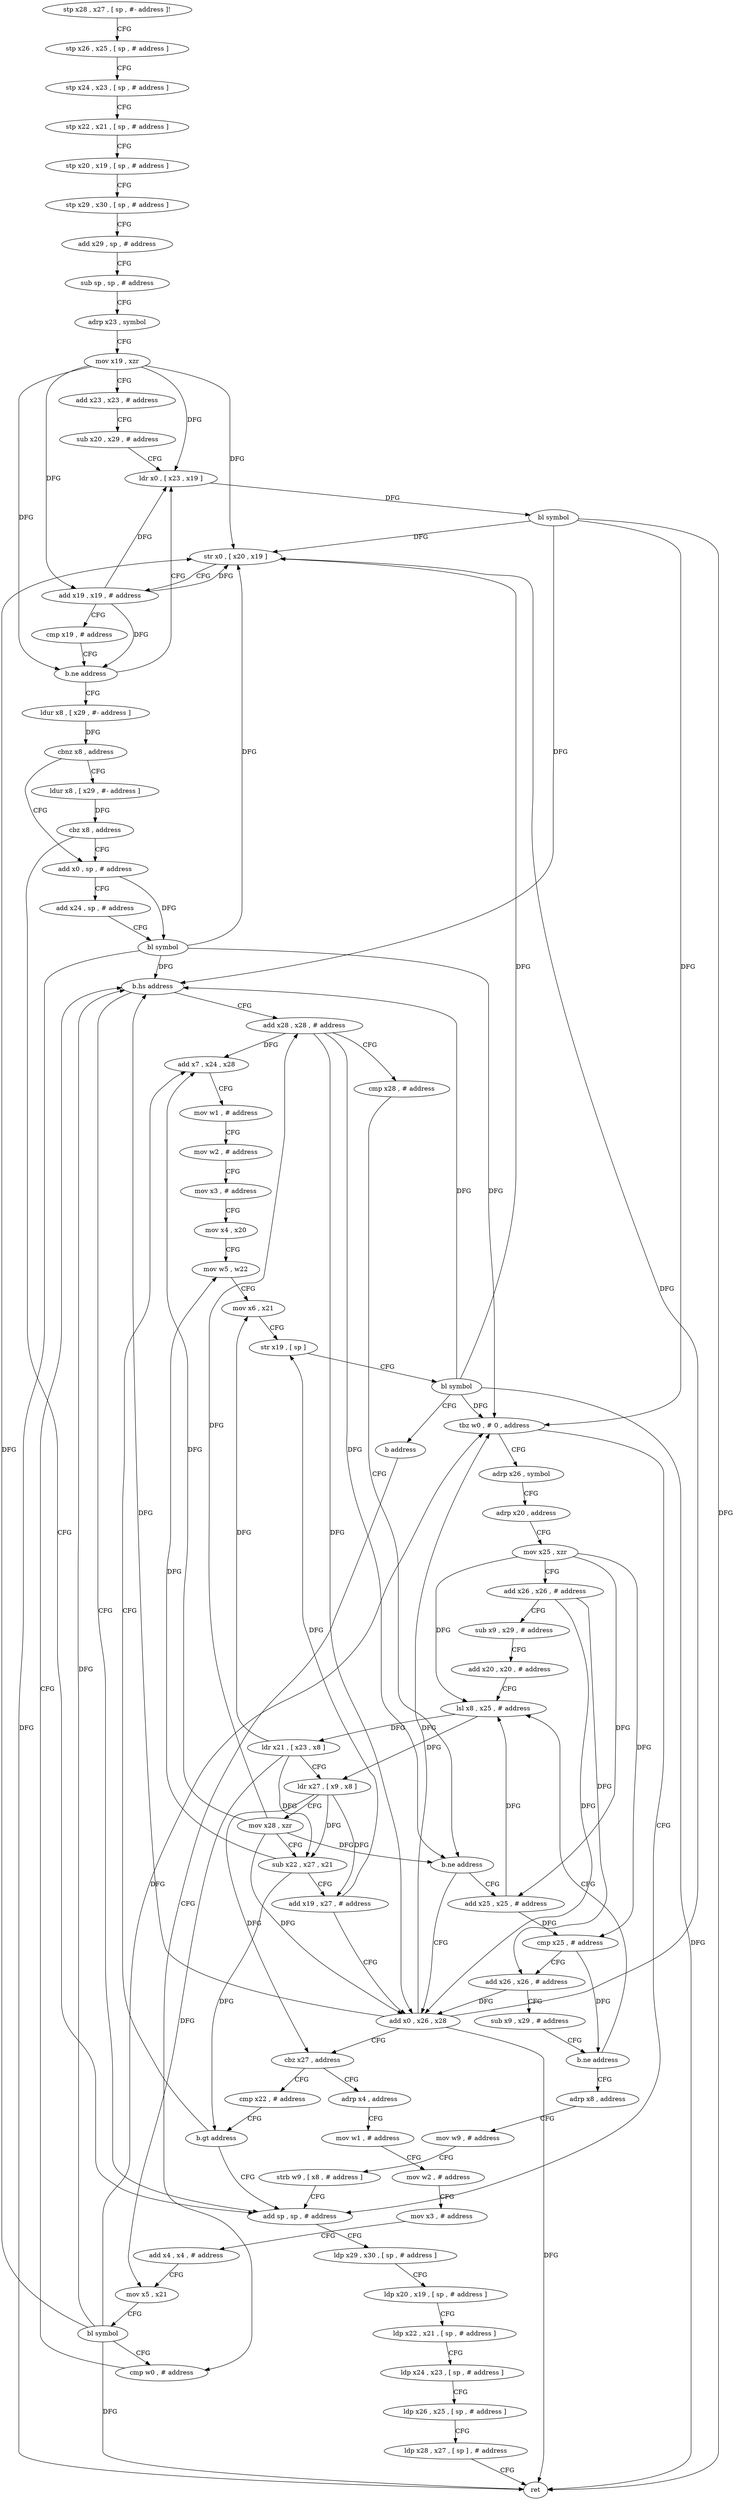 digraph "func" {
"4219752" [label = "stp x28 , x27 , [ sp , #- address ]!" ]
"4219756" [label = "stp x26 , x25 , [ sp , # address ]" ]
"4219760" [label = "stp x24 , x23 , [ sp , # address ]" ]
"4219764" [label = "stp x22 , x21 , [ sp , # address ]" ]
"4219768" [label = "stp x20 , x19 , [ sp , # address ]" ]
"4219772" [label = "stp x29 , x30 , [ sp , # address ]" ]
"4219776" [label = "add x29 , sp , # address" ]
"4219780" [label = "sub sp , sp , # address" ]
"4219784" [label = "adrp x23 , symbol" ]
"4219788" [label = "mov x19 , xzr" ]
"4219792" [label = "add x23 , x23 , # address" ]
"4219796" [label = "sub x20 , x29 , # address" ]
"4219800" [label = "ldr x0 , [ x23 , x19 ]" ]
"4219804" [label = "bl symbol" ]
"4219808" [label = "str x0 , [ x20 , x19 ]" ]
"4219812" [label = "add x19 , x19 , # address" ]
"4219816" [label = "cmp x19 , # address" ]
"4219820" [label = "b.ne address" ]
"4219824" [label = "ldur x8 , [ x29 , #- address ]" ]
"4219828" [label = "cbnz x8 , address" ]
"4219840" [label = "add x0 , sp , # address" ]
"4219832" [label = "ldur x8 , [ x29 , #- address ]" ]
"4219844" [label = "add x24 , sp , # address" ]
"4219848" [label = "bl symbol" ]
"4219852" [label = "tbz w0 , # 0 , address" ]
"4220040" [label = "add sp , sp , # address" ]
"4219856" [label = "adrp x26 , symbol" ]
"4219836" [label = "cbz x8 , address" ]
"4220044" [label = "ldp x29 , x30 , [ sp , # address ]" ]
"4220048" [label = "ldp x20 , x19 , [ sp , # address ]" ]
"4220052" [label = "ldp x22 , x21 , [ sp , # address ]" ]
"4220056" [label = "ldp x24 , x23 , [ sp , # address ]" ]
"4220060" [label = "ldp x26 , x25 , [ sp , # address ]" ]
"4220064" [label = "ldp x28 , x27 , [ sp ] , # address" ]
"4220068" [label = "ret" ]
"4219860" [label = "adrp x20 , address" ]
"4219864" [label = "mov x25 , xzr" ]
"4219868" [label = "add x26 , x26 , # address" ]
"4219872" [label = "sub x9 , x29 , # address" ]
"4219876" [label = "add x20 , x20 , # address" ]
"4219880" [label = "lsl x8 , x25 , # address" ]
"4219960" [label = "adrp x4 , address" ]
"4219964" [label = "mov w1 , # address" ]
"4219968" [label = "mov w2 , # address" ]
"4219972" [label = "mov x3 , # address" ]
"4219976" [label = "add x4 , x4 , # address" ]
"4219980" [label = "mov x5 , x21" ]
"4219984" [label = "bl symbol" ]
"4219988" [label = "cmp w0 , # address" ]
"4219912" [label = "cmp x22 , # address" ]
"4219916" [label = "b.gt address" ]
"4219920" [label = "add x7 , x24 , x28" ]
"4219996" [label = "add x28 , x28 , # address" ]
"4220000" [label = "cmp x28 , # address" ]
"4220004" [label = "b.ne address" ]
"4219904" [label = "add x0 , x26 , x28" ]
"4220008" [label = "add x25 , x25 , # address" ]
"4219924" [label = "mov w1 , # address" ]
"4219928" [label = "mov w2 , # address" ]
"4219932" [label = "mov x3 , # address" ]
"4219936" [label = "mov x4 , x20" ]
"4219940" [label = "mov w5 , w22" ]
"4219944" [label = "mov x6 , x21" ]
"4219948" [label = "str x19 , [ sp ]" ]
"4219952" [label = "bl symbol" ]
"4219956" [label = "b address" ]
"4219908" [label = "cbz x27 , address" ]
"4220012" [label = "cmp x25 , # address" ]
"4220016" [label = "add x26 , x26 , # address" ]
"4220020" [label = "sub x9 , x29 , # address" ]
"4220024" [label = "b.ne address" ]
"4220028" [label = "adrp x8 , address" ]
"4219992" [label = "b.hs address" ]
"4219884" [label = "ldr x21 , [ x23 , x8 ]" ]
"4219888" [label = "ldr x27 , [ x9 , x8 ]" ]
"4219892" [label = "mov x28 , xzr" ]
"4219896" [label = "sub x22 , x27 , x21" ]
"4219900" [label = "add x19 , x27 , # address" ]
"4220032" [label = "mov w9 , # address" ]
"4220036" [label = "strb w9 , [ x8 , # address ]" ]
"4219752" -> "4219756" [ label = "CFG" ]
"4219756" -> "4219760" [ label = "CFG" ]
"4219760" -> "4219764" [ label = "CFG" ]
"4219764" -> "4219768" [ label = "CFG" ]
"4219768" -> "4219772" [ label = "CFG" ]
"4219772" -> "4219776" [ label = "CFG" ]
"4219776" -> "4219780" [ label = "CFG" ]
"4219780" -> "4219784" [ label = "CFG" ]
"4219784" -> "4219788" [ label = "CFG" ]
"4219788" -> "4219792" [ label = "CFG" ]
"4219788" -> "4219800" [ label = "DFG" ]
"4219788" -> "4219808" [ label = "DFG" ]
"4219788" -> "4219812" [ label = "DFG" ]
"4219788" -> "4219820" [ label = "DFG" ]
"4219792" -> "4219796" [ label = "CFG" ]
"4219796" -> "4219800" [ label = "CFG" ]
"4219800" -> "4219804" [ label = "DFG" ]
"4219804" -> "4219808" [ label = "DFG" ]
"4219804" -> "4219852" [ label = "DFG" ]
"4219804" -> "4220068" [ label = "DFG" ]
"4219804" -> "4219992" [ label = "DFG" ]
"4219808" -> "4219812" [ label = "CFG" ]
"4219812" -> "4219816" [ label = "CFG" ]
"4219812" -> "4219800" [ label = "DFG" ]
"4219812" -> "4219808" [ label = "DFG" ]
"4219812" -> "4219820" [ label = "DFG" ]
"4219816" -> "4219820" [ label = "CFG" ]
"4219820" -> "4219800" [ label = "CFG" ]
"4219820" -> "4219824" [ label = "CFG" ]
"4219824" -> "4219828" [ label = "DFG" ]
"4219828" -> "4219840" [ label = "CFG" ]
"4219828" -> "4219832" [ label = "CFG" ]
"4219840" -> "4219844" [ label = "CFG" ]
"4219840" -> "4219848" [ label = "DFG" ]
"4219832" -> "4219836" [ label = "DFG" ]
"4219844" -> "4219848" [ label = "CFG" ]
"4219848" -> "4219852" [ label = "DFG" ]
"4219848" -> "4219808" [ label = "DFG" ]
"4219848" -> "4220068" [ label = "DFG" ]
"4219848" -> "4219992" [ label = "DFG" ]
"4219852" -> "4220040" [ label = "CFG" ]
"4219852" -> "4219856" [ label = "CFG" ]
"4220040" -> "4220044" [ label = "CFG" ]
"4219856" -> "4219860" [ label = "CFG" ]
"4219836" -> "4220040" [ label = "CFG" ]
"4219836" -> "4219840" [ label = "CFG" ]
"4220044" -> "4220048" [ label = "CFG" ]
"4220048" -> "4220052" [ label = "CFG" ]
"4220052" -> "4220056" [ label = "CFG" ]
"4220056" -> "4220060" [ label = "CFG" ]
"4220060" -> "4220064" [ label = "CFG" ]
"4220064" -> "4220068" [ label = "CFG" ]
"4219860" -> "4219864" [ label = "CFG" ]
"4219864" -> "4219868" [ label = "CFG" ]
"4219864" -> "4219880" [ label = "DFG" ]
"4219864" -> "4220008" [ label = "DFG" ]
"4219864" -> "4220012" [ label = "DFG" ]
"4219868" -> "4219872" [ label = "CFG" ]
"4219868" -> "4219904" [ label = "DFG" ]
"4219868" -> "4220016" [ label = "DFG" ]
"4219872" -> "4219876" [ label = "CFG" ]
"4219876" -> "4219880" [ label = "CFG" ]
"4219880" -> "4219884" [ label = "DFG" ]
"4219880" -> "4219888" [ label = "DFG" ]
"4219960" -> "4219964" [ label = "CFG" ]
"4219964" -> "4219968" [ label = "CFG" ]
"4219968" -> "4219972" [ label = "CFG" ]
"4219972" -> "4219976" [ label = "CFG" ]
"4219976" -> "4219980" [ label = "CFG" ]
"4219980" -> "4219984" [ label = "CFG" ]
"4219984" -> "4219988" [ label = "CFG" ]
"4219984" -> "4219808" [ label = "DFG" ]
"4219984" -> "4219852" [ label = "DFG" ]
"4219984" -> "4220068" [ label = "DFG" ]
"4219984" -> "4219992" [ label = "DFG" ]
"4219988" -> "4219992" [ label = "CFG" ]
"4219912" -> "4219916" [ label = "CFG" ]
"4219916" -> "4220040" [ label = "CFG" ]
"4219916" -> "4219920" [ label = "CFG" ]
"4219920" -> "4219924" [ label = "CFG" ]
"4219996" -> "4220000" [ label = "CFG" ]
"4219996" -> "4219904" [ label = "DFG" ]
"4219996" -> "4219920" [ label = "DFG" ]
"4219996" -> "4220004" [ label = "DFG" ]
"4220000" -> "4220004" [ label = "CFG" ]
"4220004" -> "4219904" [ label = "CFG" ]
"4220004" -> "4220008" [ label = "CFG" ]
"4219904" -> "4219908" [ label = "CFG" ]
"4219904" -> "4219808" [ label = "DFG" ]
"4219904" -> "4219852" [ label = "DFG" ]
"4219904" -> "4220068" [ label = "DFG" ]
"4219904" -> "4219992" [ label = "DFG" ]
"4220008" -> "4220012" [ label = "DFG" ]
"4220008" -> "4219880" [ label = "DFG" ]
"4219924" -> "4219928" [ label = "CFG" ]
"4219928" -> "4219932" [ label = "CFG" ]
"4219932" -> "4219936" [ label = "CFG" ]
"4219936" -> "4219940" [ label = "CFG" ]
"4219940" -> "4219944" [ label = "CFG" ]
"4219944" -> "4219948" [ label = "CFG" ]
"4219948" -> "4219952" [ label = "CFG" ]
"4219952" -> "4219956" [ label = "CFG" ]
"4219952" -> "4219808" [ label = "DFG" ]
"4219952" -> "4219852" [ label = "DFG" ]
"4219952" -> "4219992" [ label = "DFG" ]
"4219952" -> "4220068" [ label = "DFG" ]
"4219956" -> "4219988" [ label = "CFG" ]
"4219908" -> "4219960" [ label = "CFG" ]
"4219908" -> "4219912" [ label = "CFG" ]
"4220012" -> "4220016" [ label = "CFG" ]
"4220012" -> "4220024" [ label = "DFG" ]
"4220016" -> "4220020" [ label = "CFG" ]
"4220016" -> "4219904" [ label = "DFG" ]
"4220020" -> "4220024" [ label = "CFG" ]
"4220024" -> "4219880" [ label = "CFG" ]
"4220024" -> "4220028" [ label = "CFG" ]
"4220028" -> "4220032" [ label = "CFG" ]
"4219992" -> "4220040" [ label = "CFG" ]
"4219992" -> "4219996" [ label = "CFG" ]
"4219884" -> "4219888" [ label = "CFG" ]
"4219884" -> "4219896" [ label = "DFG" ]
"4219884" -> "4219980" [ label = "DFG" ]
"4219884" -> "4219944" [ label = "DFG" ]
"4219888" -> "4219892" [ label = "CFG" ]
"4219888" -> "4219896" [ label = "DFG" ]
"4219888" -> "4219900" [ label = "DFG" ]
"4219888" -> "4219908" [ label = "DFG" ]
"4219892" -> "4219896" [ label = "CFG" ]
"4219892" -> "4219904" [ label = "DFG" ]
"4219892" -> "4219920" [ label = "DFG" ]
"4219892" -> "4219996" [ label = "DFG" ]
"4219892" -> "4220004" [ label = "DFG" ]
"4219896" -> "4219900" [ label = "CFG" ]
"4219896" -> "4219916" [ label = "DFG" ]
"4219896" -> "4219940" [ label = "DFG" ]
"4219900" -> "4219904" [ label = "CFG" ]
"4219900" -> "4219948" [ label = "DFG" ]
"4220032" -> "4220036" [ label = "CFG" ]
"4220036" -> "4220040" [ label = "CFG" ]
}
